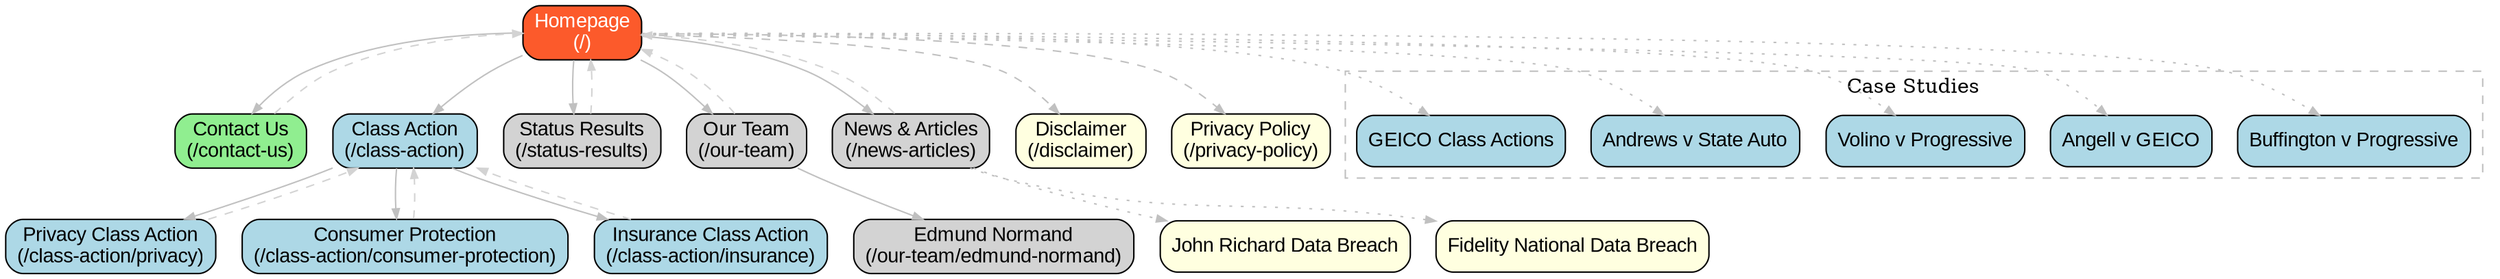 digraph SiteFlow {
  rankdir=TB;
  node [shape=box, style="rounded,filled", fillcolor=lightblue, fontname="Arial"];
  edge [color=gray, arrowsize=0.7];
  
  // Main nodes
  home [label="Homepage\n(/)", fillcolor="#fc5a2b", fontcolor=white];
  contact [label="Contact Us\n(/contact-us)", fillcolor=lightgreen];
  class_action [label="Class Action\n(/class-action)", fillcolor=lightblue];
  privacy [label="Privacy Class Action\n(/class-action/privacy)", fillcolor=lightblue];
  consumer [label="Consumer Protection\n(/class-action/consumer-protection)", fillcolor=lightblue];
  insurance [label="Insurance Class Action\n(/class-action/insurance)", fillcolor=lightblue];
  status [label="Status Results\n(/status-results)", fillcolor=lightgray];
  team [label="Our Team\n(/our-team)", fillcolor=lightgray];
  news [label="News & Articles\n(/news-articles)", fillcolor=lightgray];
  disclaimer [label="Disclaimer\n(/disclaimer)", fillcolor=lightyellow];
  privacy_policy [label="Privacy Policy\n(/privacy-policy)", fillcolor=lightyellow];
  
  // Case studies cluster
  subgraph cluster_cases {
    label="Case Studies";
    style=dashed;
    color=gray;
    buffington [label="Buffington v Progressive"];
    angell [label="Angell v GEICO"];
    volino [label="Volino v Progressive"];
    andrews [label="Andrews v State Auto"];
    geico_class [label="GEICO Class Actions"];
  }
  
  // Team member
  edmund [label="Edmund Normand\n(/our-team/edmund-normand)", fillcolor=lightgray];
  
  // Data breach pages
  john_richard [label="John Richard Data Breach", fillcolor=lightyellow];
  fidelity [label="Fidelity National Data Breach", fillcolor=lightyellow];
  
  // Main navigation flow
  home -> contact [weight=10];
  home -> class_action [weight=10];
  home -> team [weight=8];
  home -> news [weight=8];
  home -> status [weight=5];
  
  // Class action sub-navigation
  class_action -> privacy [weight=10];
  class_action -> consumer [weight=10];
  class_action -> insurance [weight=10];
  
  // Footer links
  home -> disclaimer [style=dashed, weight=1];
  home -> privacy_policy [style=dashed, weight=1];
  
  // Case studies connections
  home -> buffington [style=dotted];
  home -> angell [style=dotted];
  home -> volino [style=dotted];
  home -> andrews [style=dotted];
  home -> geico_class [style=dotted];
  
  // Team connections
  team -> edmund;
  
  // News connections
  news -> john_richard [style=dotted];
  news -> fidelity [style=dotted];
  
  // Back navigation (implicit)
  {privacy consumer insurance} -> class_action [style=dashed, color=lightgray];
  {contact status team news} -> home [style=dashed, color=lightgray];
}